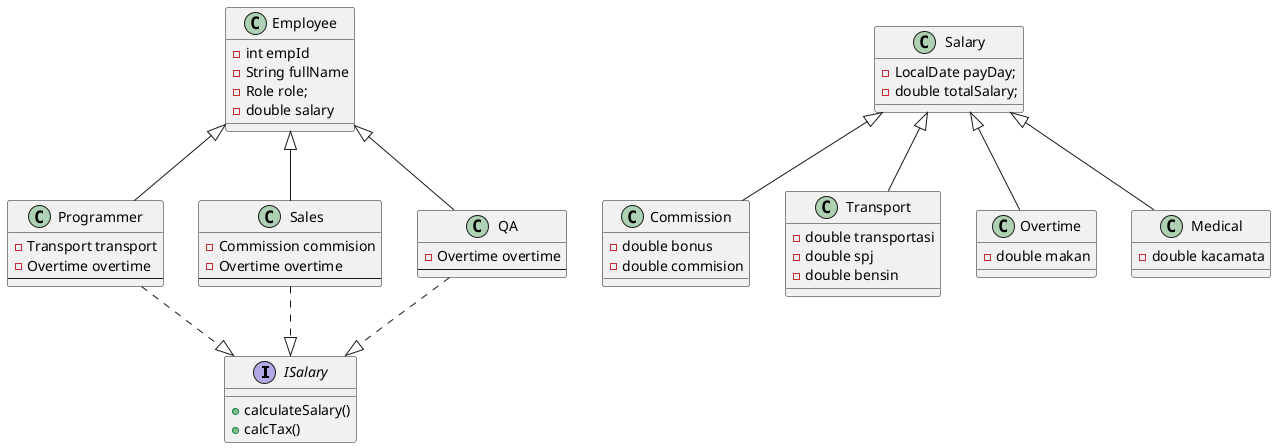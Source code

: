 @startuml hr-class

interface ISalary{
    +calculateSalary()
    +calcTax()
}

class Salary{
    -LocalDate payDay;
    -double totalSalary;
}

class Commission extends Salary{
    -double bonus
    -double commision
}

class Transport extends Salary{
    -double transportasi
    -double spj
    -double bensin
}

class Overtime extends Salary{
    -double makan
}

class Medical extends Salary{
    - double kacamata
}


class Employee{
    -int empId
    -String fullName
    -Role role;
    -double salary
}

class Programmer extends Employee{
    - Transport transport
    - Overtime overtime
    --
}

class Sales extends Employee{
    - Commission commision
    - Overtime overtime
    --
}

class QA extends Employee{
    - Overtime overtime
    --
}

Programmer ..|> ISalary
Sales ..|> ISalary
QA ..|> ISalary

@enduml